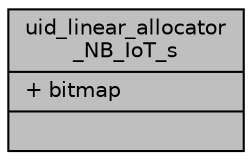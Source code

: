 digraph "uid_linear_allocator_NB_IoT_s"
{
 // LATEX_PDF_SIZE
  edge [fontname="Helvetica",fontsize="10",labelfontname="Helvetica",labelfontsize="10"];
  node [fontname="Helvetica",fontsize="10",shape=record];
  Node1 [label="{uid_linear_allocator\l_NB_IoT_s\n|+ bitmap\l|}",height=0.2,width=0.4,color="black", fillcolor="grey75", style="filled", fontcolor="black",tooltip=" "];
}
